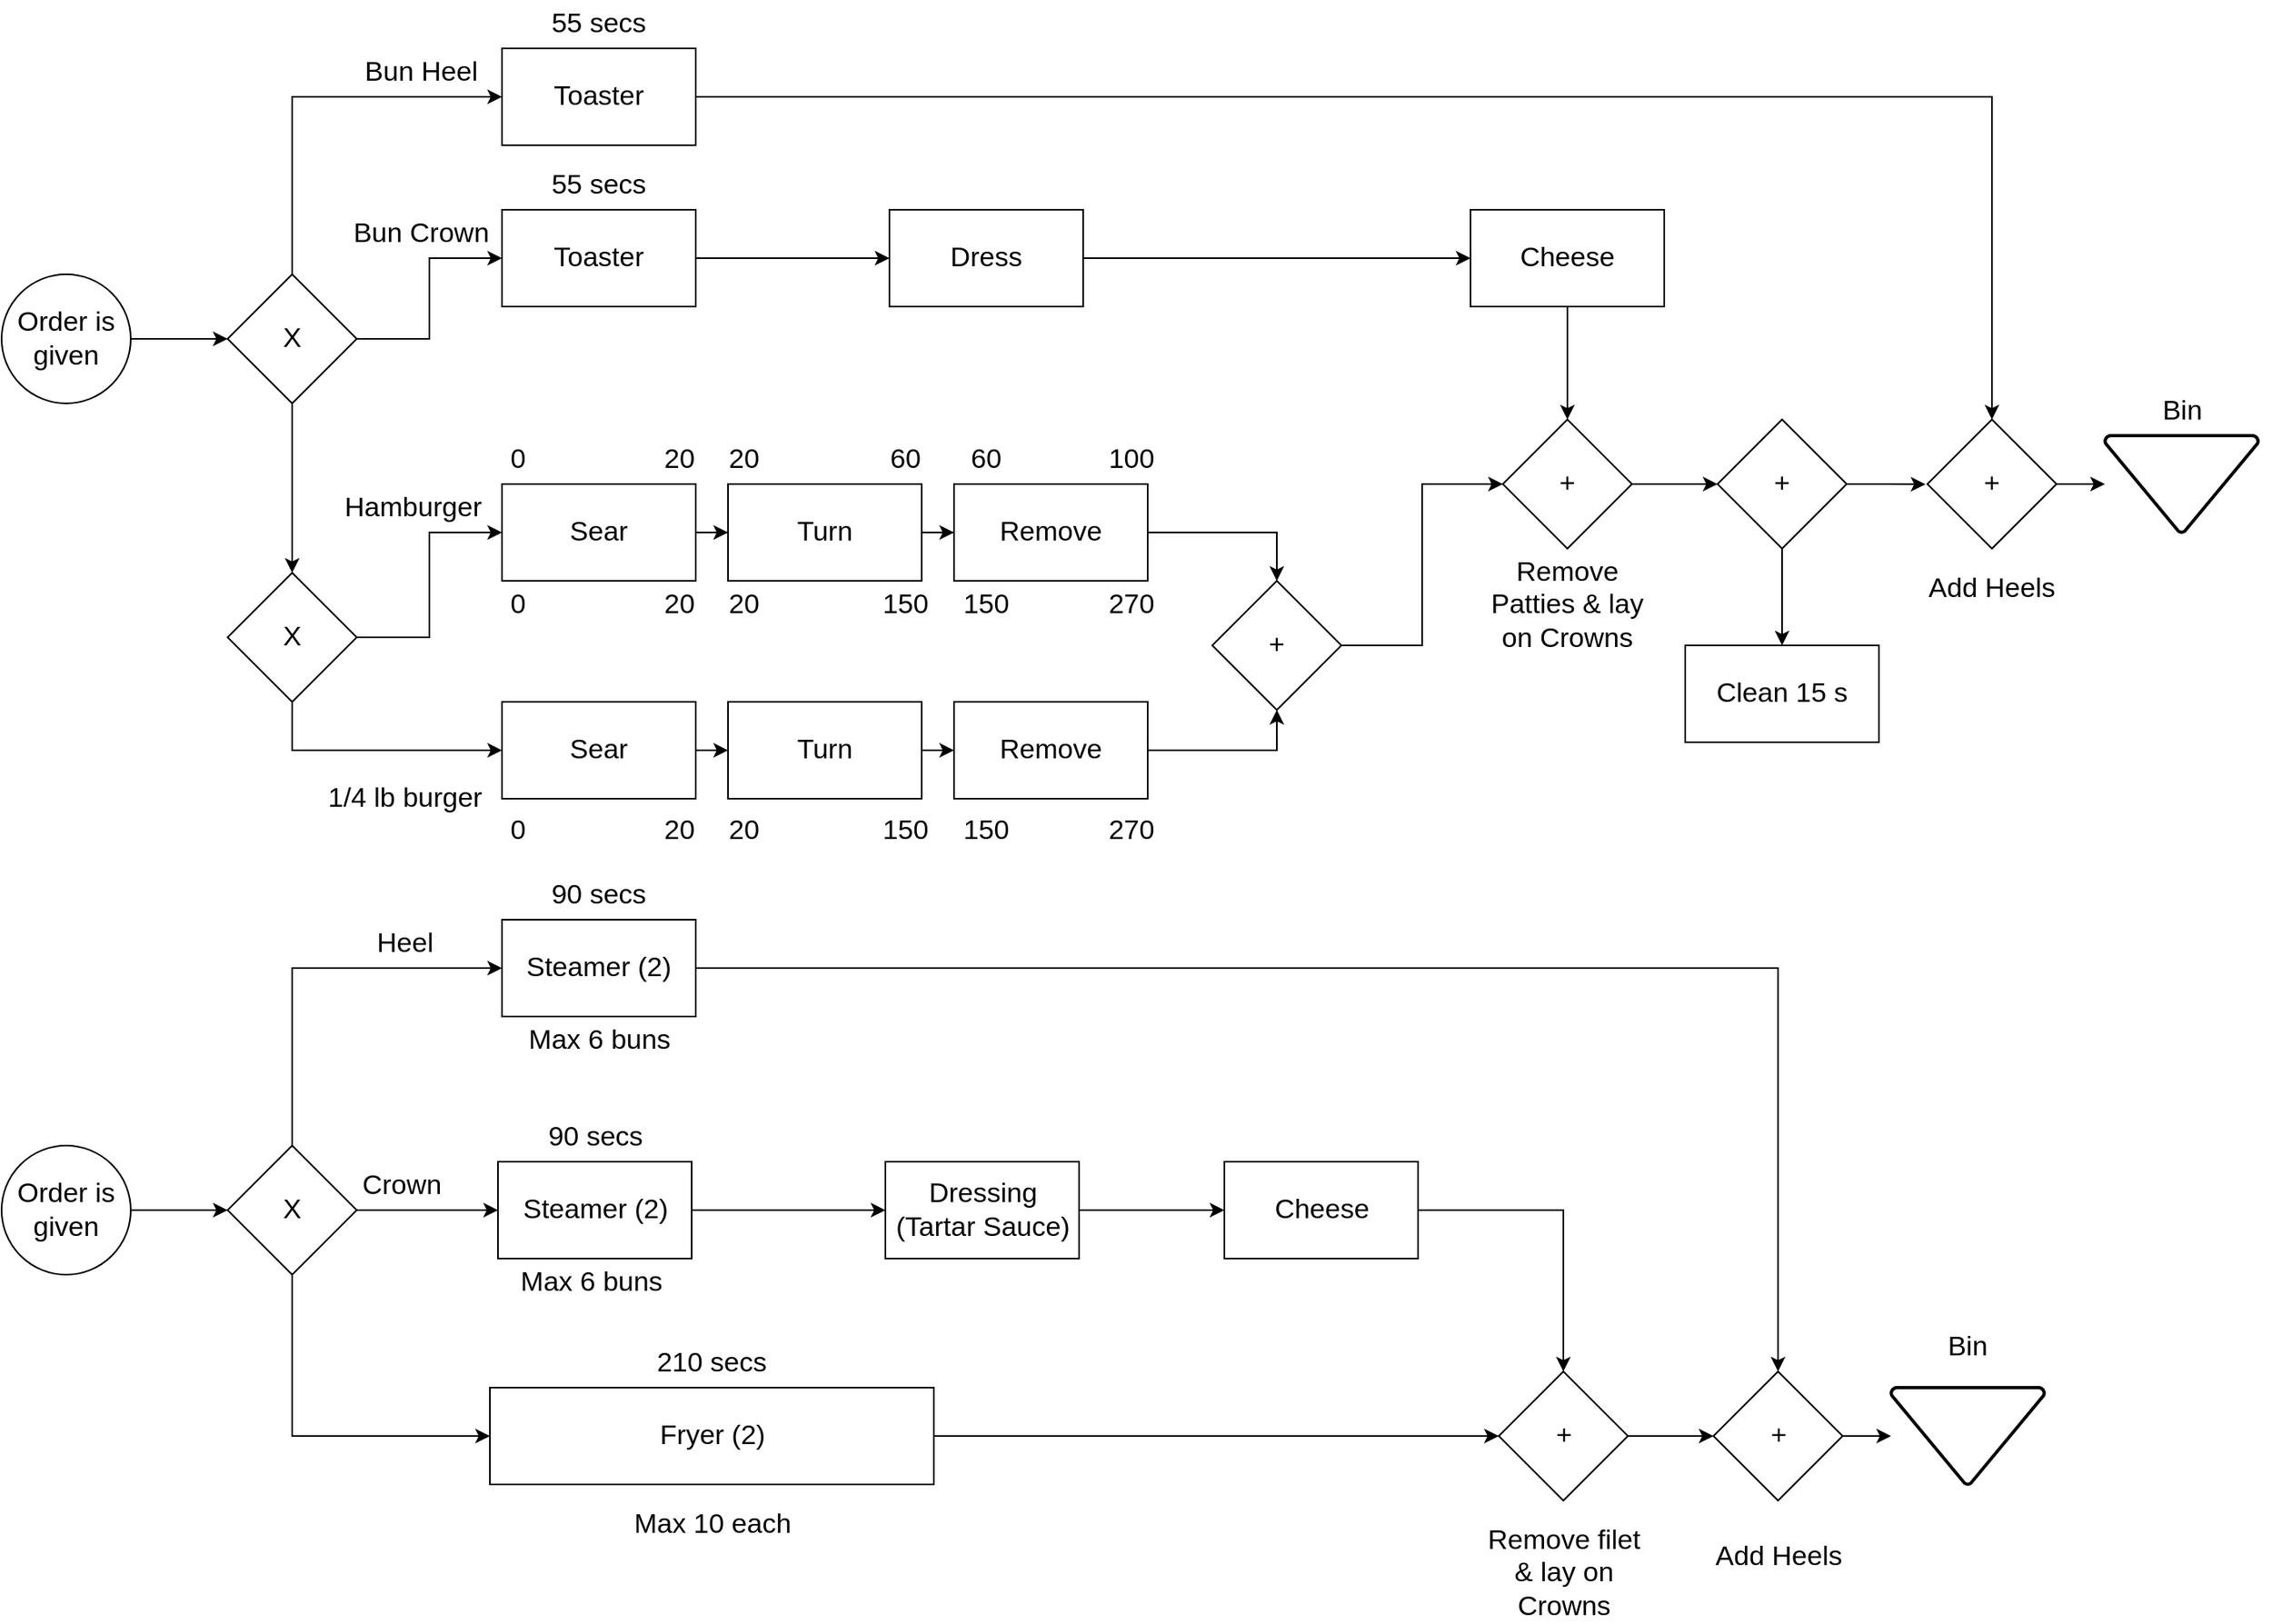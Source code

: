 <mxfile version="20.6.0" type="github">
  <diagram id="QuyXBmPVxG1DyAZPm5KU" name="Page-1">
    <mxGraphModel dx="2945" dy="1162" grid="1" gridSize="10" guides="1" tooltips="1" connect="1" arrows="1" fold="1" page="1" pageScale="1" pageWidth="827" pageHeight="1169" math="0" shadow="0">
      <root>
        <mxCell id="0" />
        <mxCell id="1" parent="0" />
        <mxCell id="g9eDpFnCgDd-yHnlJycP-6" style="edgeStyle=orthogonalEdgeStyle;rounded=0;orthogonalLoop=1;jettySize=auto;html=1;exitX=1;exitY=0.5;exitDx=0;exitDy=0;fontSize=17;" edge="1" parent="1" source="2_SI7y1LjzwciAayPrJ--1" target="2_SI7y1LjzwciAayPrJ--2">
          <mxGeometry relative="1" as="geometry" />
        </mxCell>
        <mxCell id="2_SI7y1LjzwciAayPrJ--1" value="Order is given" style="ellipse;whiteSpace=wrap;html=1;aspect=fixed;fontSize=17;" parent="1" vertex="1">
          <mxGeometry x="-60" y="300" width="80" height="80" as="geometry" />
        </mxCell>
        <mxCell id="g9eDpFnCgDd-yHnlJycP-7" style="edgeStyle=orthogonalEdgeStyle;rounded=0;orthogonalLoop=1;jettySize=auto;html=1;exitX=0.5;exitY=0;exitDx=0;exitDy=0;entryX=0;entryY=0.5;entryDx=0;entryDy=0;fontSize=17;" edge="1" parent="1" source="2_SI7y1LjzwciAayPrJ--2" target="2_SI7y1LjzwciAayPrJ--3">
          <mxGeometry relative="1" as="geometry" />
        </mxCell>
        <mxCell id="g9eDpFnCgDd-yHnlJycP-8" style="edgeStyle=orthogonalEdgeStyle;rounded=0;orthogonalLoop=1;jettySize=auto;html=1;exitX=1;exitY=0.5;exitDx=0;exitDy=0;entryX=0;entryY=0.5;entryDx=0;entryDy=0;fontSize=17;" edge="1" parent="1" source="2_SI7y1LjzwciAayPrJ--2" target="2_SI7y1LjzwciAayPrJ--4">
          <mxGeometry relative="1" as="geometry" />
        </mxCell>
        <mxCell id="g9eDpFnCgDd-yHnlJycP-67" style="edgeStyle=orthogonalEdgeStyle;rounded=0;orthogonalLoop=1;jettySize=auto;html=1;exitX=0.5;exitY=1;exitDx=0;exitDy=0;entryX=0.5;entryY=0;entryDx=0;entryDy=0;fontSize=17;" edge="1" parent="1" source="2_SI7y1LjzwciAayPrJ--2" target="g9eDpFnCgDd-yHnlJycP-66">
          <mxGeometry relative="1" as="geometry" />
        </mxCell>
        <mxCell id="2_SI7y1LjzwciAayPrJ--2" value="X" style="rhombus;whiteSpace=wrap;html=1;fontSize=17;" parent="1" vertex="1">
          <mxGeometry x="80" y="300" width="80" height="80" as="geometry" />
        </mxCell>
        <mxCell id="g9eDpFnCgDd-yHnlJycP-27" style="edgeStyle=orthogonalEdgeStyle;rounded=0;orthogonalLoop=1;jettySize=auto;html=1;exitX=1;exitY=0.5;exitDx=0;exitDy=0;entryX=0.5;entryY=0;entryDx=0;entryDy=0;fontSize=17;" edge="1" parent="1" source="2_SI7y1LjzwciAayPrJ--3" target="g9eDpFnCgDd-yHnlJycP-28">
          <mxGeometry relative="1" as="geometry" />
        </mxCell>
        <mxCell id="2_SI7y1LjzwciAayPrJ--3" value="Toaster" style="rounded=0;whiteSpace=wrap;html=1;fontSize=17;" parent="1" vertex="1">
          <mxGeometry x="250" y="160" width="120" height="60" as="geometry" />
        </mxCell>
        <mxCell id="g9eDpFnCgDd-yHnlJycP-22" style="edgeStyle=orthogonalEdgeStyle;rounded=0;orthogonalLoop=1;jettySize=auto;html=1;exitX=1;exitY=0.5;exitDx=0;exitDy=0;entryX=0;entryY=0.5;entryDx=0;entryDy=0;fontSize=17;" edge="1" parent="1" source="2_SI7y1LjzwciAayPrJ--4" target="2_SI7y1LjzwciAayPrJ--6">
          <mxGeometry relative="1" as="geometry" />
        </mxCell>
        <mxCell id="2_SI7y1LjzwciAayPrJ--4" value="Toaster" style="rounded=0;whiteSpace=wrap;html=1;fontSize=17;" parent="1" vertex="1">
          <mxGeometry x="250" y="260" width="120" height="60" as="geometry" />
        </mxCell>
        <mxCell id="g9eDpFnCgDd-yHnlJycP-16" style="edgeStyle=orthogonalEdgeStyle;rounded=0;orthogonalLoop=1;jettySize=auto;html=1;exitX=1;exitY=0.5;exitDx=0;exitDy=0;fontSize=17;" edge="1" parent="1" source="2_SI7y1LjzwciAayPrJ--5" target="g9eDpFnCgDd-yHnlJycP-1">
          <mxGeometry relative="1" as="geometry" />
        </mxCell>
        <mxCell id="2_SI7y1LjzwciAayPrJ--5" value="Sear" style="rounded=0;whiteSpace=wrap;html=1;fontSize=17;" parent="1" vertex="1">
          <mxGeometry x="250" y="430" width="120" height="60" as="geometry" />
        </mxCell>
        <mxCell id="g9eDpFnCgDd-yHnlJycP-23" style="edgeStyle=orthogonalEdgeStyle;rounded=0;orthogonalLoop=1;jettySize=auto;html=1;exitX=1;exitY=0.5;exitDx=0;exitDy=0;entryX=0;entryY=0.5;entryDx=0;entryDy=0;fontSize=17;" edge="1" parent="1" source="2_SI7y1LjzwciAayPrJ--6" target="g9eDpFnCgDd-yHnlJycP-20">
          <mxGeometry relative="1" as="geometry" />
        </mxCell>
        <mxCell id="2_SI7y1LjzwciAayPrJ--6" value="Dress" style="rounded=0;whiteSpace=wrap;html=1;fontSize=17;" parent="1" vertex="1">
          <mxGeometry x="490" y="260" width="120" height="60" as="geometry" />
        </mxCell>
        <mxCell id="2_SI7y1LjzwciAayPrJ--7" value="Clean 15 s" style="rounded=0;whiteSpace=wrap;html=1;fontSize=17;" parent="1" vertex="1">
          <mxGeometry x="983" y="530" width="120" height="60" as="geometry" />
        </mxCell>
        <mxCell id="g9eDpFnCgDd-yHnlJycP-24" style="edgeStyle=orthogonalEdgeStyle;rounded=0;orthogonalLoop=1;jettySize=auto;html=1;exitX=1;exitY=0.5;exitDx=0;exitDy=0;entryX=0;entryY=0.5;entryDx=0;entryDy=0;fontSize=17;" edge="1" parent="1" source="2_SI7y1LjzwciAayPrJ--9" target="g9eDpFnCgDd-yHnlJycP-4">
          <mxGeometry relative="1" as="geometry" />
        </mxCell>
        <mxCell id="g9eDpFnCgDd-yHnlJycP-25" style="edgeStyle=orthogonalEdgeStyle;rounded=0;orthogonalLoop=1;jettySize=auto;html=1;exitX=0.5;exitY=1;exitDx=0;exitDy=0;entryX=0.5;entryY=0;entryDx=0;entryDy=0;fontSize=17;" edge="1" parent="1" source="g9eDpFnCgDd-yHnlJycP-4" target="2_SI7y1LjzwciAayPrJ--7">
          <mxGeometry relative="1" as="geometry" />
        </mxCell>
        <mxCell id="2_SI7y1LjzwciAayPrJ--9" value="+" style="rhombus;whiteSpace=wrap;html=1;fontSize=17;" parent="1" vertex="1">
          <mxGeometry x="870" y="390" width="80" height="80" as="geometry" />
        </mxCell>
        <mxCell id="g9eDpFnCgDd-yHnlJycP-17" style="edgeStyle=orthogonalEdgeStyle;rounded=0;orthogonalLoop=1;jettySize=auto;html=1;exitX=1;exitY=0.5;exitDx=0;exitDy=0;fontSize=17;" edge="1" parent="1" source="g9eDpFnCgDd-yHnlJycP-1" target="g9eDpFnCgDd-yHnlJycP-2">
          <mxGeometry relative="1" as="geometry" />
        </mxCell>
        <mxCell id="g9eDpFnCgDd-yHnlJycP-1" value="Turn" style="rounded=0;whiteSpace=wrap;html=1;fontSize=17;" vertex="1" parent="1">
          <mxGeometry x="390" y="430" width="120" height="60" as="geometry" />
        </mxCell>
        <mxCell id="g9eDpFnCgDd-yHnlJycP-52" style="edgeStyle=orthogonalEdgeStyle;rounded=0;orthogonalLoop=1;jettySize=auto;html=1;exitX=1;exitY=0.5;exitDx=0;exitDy=0;entryX=0.5;entryY=0;entryDx=0;entryDy=0;fontSize=17;" edge="1" parent="1" source="g9eDpFnCgDd-yHnlJycP-2" target="g9eDpFnCgDd-yHnlJycP-74">
          <mxGeometry relative="1" as="geometry" />
        </mxCell>
        <mxCell id="g9eDpFnCgDd-yHnlJycP-2" value="Remove" style="rounded=0;whiteSpace=wrap;html=1;fontSize=17;" vertex="1" parent="1">
          <mxGeometry x="530" y="430" width="120" height="60" as="geometry" />
        </mxCell>
        <mxCell id="g9eDpFnCgDd-yHnlJycP-30" style="edgeStyle=orthogonalEdgeStyle;rounded=0;orthogonalLoop=1;jettySize=auto;html=1;exitX=1;exitY=0.5;exitDx=0;exitDy=0;entryX=-0.015;entryY=0.502;entryDx=0;entryDy=0;entryPerimeter=0;fontSize=17;" edge="1" parent="1" source="g9eDpFnCgDd-yHnlJycP-4" target="g9eDpFnCgDd-yHnlJycP-28">
          <mxGeometry relative="1" as="geometry" />
        </mxCell>
        <mxCell id="g9eDpFnCgDd-yHnlJycP-4" value="+" style="rhombus;whiteSpace=wrap;html=1;fontSize=17;" vertex="1" parent="1">
          <mxGeometry x="1003" y="390" width="80" height="80" as="geometry" />
        </mxCell>
        <mxCell id="g9eDpFnCgDd-yHnlJycP-5" value="" style="strokeWidth=2;html=1;shape=mxgraph.flowchart.merge_or_storage;whiteSpace=wrap;fontSize=17;" vertex="1" parent="1">
          <mxGeometry x="1243" y="400" width="95" height="60" as="geometry" />
        </mxCell>
        <mxCell id="g9eDpFnCgDd-yHnlJycP-9" style="edgeStyle=orthogonalEdgeStyle;rounded=0;orthogonalLoop=1;jettySize=auto;html=1;exitX=0.5;exitY=1;exitDx=0;exitDy=0;fontSize=17;" edge="1" parent="1" source="2_SI7y1LjzwciAayPrJ--2" target="2_SI7y1LjzwciAayPrJ--2">
          <mxGeometry relative="1" as="geometry" />
        </mxCell>
        <mxCell id="g9eDpFnCgDd-yHnlJycP-21" style="edgeStyle=orthogonalEdgeStyle;rounded=0;orthogonalLoop=1;jettySize=auto;html=1;exitX=0.5;exitY=1;exitDx=0;exitDy=0;entryX=0.5;entryY=0;entryDx=0;entryDy=0;fontSize=17;" edge="1" parent="1" source="g9eDpFnCgDd-yHnlJycP-20" target="2_SI7y1LjzwciAayPrJ--9">
          <mxGeometry relative="1" as="geometry" />
        </mxCell>
        <mxCell id="g9eDpFnCgDd-yHnlJycP-20" value="Cheese" style="rounded=0;whiteSpace=wrap;html=1;fontSize=17;" vertex="1" parent="1">
          <mxGeometry x="850" y="260" width="120" height="60" as="geometry" />
        </mxCell>
        <mxCell id="g9eDpFnCgDd-yHnlJycP-31" style="edgeStyle=orthogonalEdgeStyle;rounded=0;orthogonalLoop=1;jettySize=auto;html=1;exitX=1;exitY=0.5;exitDx=0;exitDy=0;fontSize=17;" edge="1" parent="1" source="g9eDpFnCgDd-yHnlJycP-28" target="g9eDpFnCgDd-yHnlJycP-5">
          <mxGeometry relative="1" as="geometry" />
        </mxCell>
        <mxCell id="g9eDpFnCgDd-yHnlJycP-28" value="+" style="rhombus;whiteSpace=wrap;html=1;fontSize=17;" vertex="1" parent="1">
          <mxGeometry x="1133" y="390" width="80" height="80" as="geometry" />
        </mxCell>
        <mxCell id="g9eDpFnCgDd-yHnlJycP-32" value="Bun Heel" style="text;html=1;strokeColor=none;fillColor=none;align=center;verticalAlign=middle;whiteSpace=wrap;rounded=0;fontSize=17;" vertex="1" parent="1">
          <mxGeometry x="160" y="160" width="80" height="30" as="geometry" />
        </mxCell>
        <mxCell id="g9eDpFnCgDd-yHnlJycP-33" value="Bun Crown" style="text;html=1;strokeColor=none;fillColor=none;align=center;verticalAlign=middle;whiteSpace=wrap;rounded=0;fontSize=17;" vertex="1" parent="1">
          <mxGeometry x="155" y="260" width="90" height="30" as="geometry" />
        </mxCell>
        <mxCell id="g9eDpFnCgDd-yHnlJycP-34" value="Hamburger" style="text;html=1;strokeColor=none;fillColor=none;align=center;verticalAlign=middle;whiteSpace=wrap;rounded=0;fontSize=17;" vertex="1" parent="1">
          <mxGeometry x="140" y="430" width="110" height="30" as="geometry" />
        </mxCell>
        <mxCell id="g9eDpFnCgDd-yHnlJycP-38" value="0" style="text;html=1;strokeColor=none;fillColor=none;align=center;verticalAlign=middle;whiteSpace=wrap;rounded=0;fontSize=17;" vertex="1" parent="1">
          <mxGeometry x="230" y="400" width="60" height="30" as="geometry" />
        </mxCell>
        <mxCell id="g9eDpFnCgDd-yHnlJycP-39" value="20" style="text;html=1;strokeColor=none;fillColor=none;align=center;verticalAlign=middle;whiteSpace=wrap;rounded=0;fontSize=17;" vertex="1" parent="1">
          <mxGeometry x="330" y="400" width="60" height="30" as="geometry" />
        </mxCell>
        <mxCell id="g9eDpFnCgDd-yHnlJycP-40" value="20" style="text;html=1;strokeColor=none;fillColor=none;align=center;verticalAlign=middle;whiteSpace=wrap;rounded=0;fontSize=17;" vertex="1" parent="1">
          <mxGeometry x="370" y="400" width="60" height="30" as="geometry" />
        </mxCell>
        <mxCell id="g9eDpFnCgDd-yHnlJycP-41" value="60" style="text;html=1;strokeColor=none;fillColor=none;align=center;verticalAlign=middle;whiteSpace=wrap;rounded=0;fontSize=17;" vertex="1" parent="1">
          <mxGeometry x="470" y="400" width="60" height="30" as="geometry" />
        </mxCell>
        <mxCell id="g9eDpFnCgDd-yHnlJycP-42" value="100" style="text;html=1;strokeColor=none;fillColor=none;align=center;verticalAlign=middle;whiteSpace=wrap;rounded=0;fontSize=17;" vertex="1" parent="1">
          <mxGeometry x="610" y="400" width="60" height="30" as="geometry" />
        </mxCell>
        <mxCell id="g9eDpFnCgDd-yHnlJycP-43" value="60" style="text;html=1;strokeColor=none;fillColor=none;align=center;verticalAlign=middle;whiteSpace=wrap;rounded=0;fontSize=17;" vertex="1" parent="1">
          <mxGeometry x="520" y="400" width="60" height="30" as="geometry" />
        </mxCell>
        <mxCell id="g9eDpFnCgDd-yHnlJycP-44" value="0" style="text;html=1;strokeColor=none;fillColor=none;align=center;verticalAlign=middle;whiteSpace=wrap;rounded=0;fontSize=17;" vertex="1" parent="1">
          <mxGeometry x="230" y="490" width="60" height="30" as="geometry" />
        </mxCell>
        <mxCell id="g9eDpFnCgDd-yHnlJycP-45" value="20" style="text;html=1;strokeColor=none;fillColor=none;align=center;verticalAlign=middle;whiteSpace=wrap;rounded=0;fontSize=17;" vertex="1" parent="1">
          <mxGeometry x="330" y="490" width="60" height="30" as="geometry" />
        </mxCell>
        <mxCell id="g9eDpFnCgDd-yHnlJycP-46" value="20" style="text;html=1;strokeColor=none;fillColor=none;align=center;verticalAlign=middle;whiteSpace=wrap;rounded=0;fontSize=17;" vertex="1" parent="1">
          <mxGeometry x="370" y="490" width="60" height="30" as="geometry" />
        </mxCell>
        <mxCell id="g9eDpFnCgDd-yHnlJycP-47" value="150" style="text;html=1;strokeColor=none;fillColor=none;align=center;verticalAlign=middle;whiteSpace=wrap;rounded=0;fontSize=17;" vertex="1" parent="1">
          <mxGeometry x="470" y="490" width="60" height="30" as="geometry" />
        </mxCell>
        <mxCell id="g9eDpFnCgDd-yHnlJycP-48" value="150" style="text;html=1;strokeColor=none;fillColor=none;align=center;verticalAlign=middle;whiteSpace=wrap;rounded=0;fontSize=17;" vertex="1" parent="1">
          <mxGeometry x="520" y="490" width="60" height="30" as="geometry" />
        </mxCell>
        <mxCell id="g9eDpFnCgDd-yHnlJycP-49" value="270" style="text;html=1;strokeColor=none;fillColor=none;align=center;verticalAlign=middle;whiteSpace=wrap;rounded=0;fontSize=17;" vertex="1" parent="1">
          <mxGeometry x="610" y="490" width="60" height="30" as="geometry" />
        </mxCell>
        <mxCell id="g9eDpFnCgDd-yHnlJycP-50" value="Remove Patties &amp;amp; lay on Crowns" style="text;html=1;strokeColor=none;fillColor=none;align=center;verticalAlign=middle;whiteSpace=wrap;rounded=0;fontSize=17;" vertex="1" parent="1">
          <mxGeometry x="855" y="490" width="110" height="30" as="geometry" />
        </mxCell>
        <mxCell id="g9eDpFnCgDd-yHnlJycP-53" value="Bin" style="text;html=1;strokeColor=none;fillColor=none;align=center;verticalAlign=middle;whiteSpace=wrap;rounded=0;fontSize=17;" vertex="1" parent="1">
          <mxGeometry x="1235.5" y="370" width="110" height="30" as="geometry" />
        </mxCell>
        <mxCell id="g9eDpFnCgDd-yHnlJycP-54" value="55 secs" style="text;html=1;strokeColor=none;fillColor=none;align=center;verticalAlign=middle;whiteSpace=wrap;rounded=0;fontSize=17;" vertex="1" parent="1">
          <mxGeometry x="265" y="130" width="90" height="30" as="geometry" />
        </mxCell>
        <mxCell id="g9eDpFnCgDd-yHnlJycP-55" value="55 secs" style="text;html=1;strokeColor=none;fillColor=none;align=center;verticalAlign=middle;whiteSpace=wrap;rounded=0;fontSize=17;" vertex="1" parent="1">
          <mxGeometry x="270" y="230" width="80" height="30" as="geometry" />
        </mxCell>
        <mxCell id="g9eDpFnCgDd-yHnlJycP-56" value="1/4 lb burger" style="text;html=1;strokeColor=none;fillColor=none;align=center;verticalAlign=middle;whiteSpace=wrap;rounded=0;fontSize=17;" vertex="1" parent="1">
          <mxGeometry x="140" y="610" width="100" height="30" as="geometry" />
        </mxCell>
        <mxCell id="g9eDpFnCgDd-yHnlJycP-57" value="0" style="text;html=1;strokeColor=none;fillColor=none;align=center;verticalAlign=middle;whiteSpace=wrap;rounded=0;fontSize=17;" vertex="1" parent="1">
          <mxGeometry x="230" y="630" width="60" height="30" as="geometry" />
        </mxCell>
        <mxCell id="g9eDpFnCgDd-yHnlJycP-58" value="20" style="text;html=1;strokeColor=none;fillColor=none;align=center;verticalAlign=middle;whiteSpace=wrap;rounded=0;fontSize=17;" vertex="1" parent="1">
          <mxGeometry x="330" y="630" width="60" height="30" as="geometry" />
        </mxCell>
        <mxCell id="g9eDpFnCgDd-yHnlJycP-59" value="20" style="text;html=1;strokeColor=none;fillColor=none;align=center;verticalAlign=middle;whiteSpace=wrap;rounded=0;fontSize=17;" vertex="1" parent="1">
          <mxGeometry x="370" y="630" width="60" height="30" as="geometry" />
        </mxCell>
        <mxCell id="g9eDpFnCgDd-yHnlJycP-60" value="150" style="text;html=1;strokeColor=none;fillColor=none;align=center;verticalAlign=middle;whiteSpace=wrap;rounded=0;fontSize=17;" vertex="1" parent="1">
          <mxGeometry x="470" y="630" width="60" height="30" as="geometry" />
        </mxCell>
        <mxCell id="g9eDpFnCgDd-yHnlJycP-61" value="150" style="text;html=1;strokeColor=none;fillColor=none;align=center;verticalAlign=middle;whiteSpace=wrap;rounded=0;fontSize=17;" vertex="1" parent="1">
          <mxGeometry x="520" y="630" width="60" height="30" as="geometry" />
        </mxCell>
        <mxCell id="g9eDpFnCgDd-yHnlJycP-62" value="270" style="text;html=1;strokeColor=none;fillColor=none;align=center;verticalAlign=middle;whiteSpace=wrap;rounded=0;fontSize=17;" vertex="1" parent="1">
          <mxGeometry x="610" y="630" width="60" height="30" as="geometry" />
        </mxCell>
        <mxCell id="g9eDpFnCgDd-yHnlJycP-70" style="edgeStyle=orthogonalEdgeStyle;rounded=0;orthogonalLoop=1;jettySize=auto;html=1;exitX=1;exitY=0.5;exitDx=0;exitDy=0;entryX=0;entryY=0.5;entryDx=0;entryDy=0;fontSize=17;" edge="1" parent="1" source="g9eDpFnCgDd-yHnlJycP-63" target="g9eDpFnCgDd-yHnlJycP-64">
          <mxGeometry relative="1" as="geometry" />
        </mxCell>
        <mxCell id="g9eDpFnCgDd-yHnlJycP-63" value="Sear" style="rounded=0;whiteSpace=wrap;html=1;fontSize=17;" vertex="1" parent="1">
          <mxGeometry x="250" y="565" width="120" height="60" as="geometry" />
        </mxCell>
        <mxCell id="g9eDpFnCgDd-yHnlJycP-71" style="edgeStyle=orthogonalEdgeStyle;rounded=0;orthogonalLoop=1;jettySize=auto;html=1;exitX=1;exitY=0.5;exitDx=0;exitDy=0;entryX=0;entryY=0.5;entryDx=0;entryDy=0;fontSize=17;" edge="1" parent="1" source="g9eDpFnCgDd-yHnlJycP-64" target="g9eDpFnCgDd-yHnlJycP-65">
          <mxGeometry relative="1" as="geometry" />
        </mxCell>
        <mxCell id="g9eDpFnCgDd-yHnlJycP-64" value="Turn" style="rounded=0;whiteSpace=wrap;html=1;fontSize=17;" vertex="1" parent="1">
          <mxGeometry x="390" y="565" width="120" height="60" as="geometry" />
        </mxCell>
        <mxCell id="g9eDpFnCgDd-yHnlJycP-75" style="edgeStyle=orthogonalEdgeStyle;rounded=0;orthogonalLoop=1;jettySize=auto;html=1;exitX=1;exitY=0.5;exitDx=0;exitDy=0;entryX=0.5;entryY=1;entryDx=0;entryDy=0;fontSize=17;" edge="1" parent="1" source="g9eDpFnCgDd-yHnlJycP-65" target="g9eDpFnCgDd-yHnlJycP-74">
          <mxGeometry relative="1" as="geometry" />
        </mxCell>
        <mxCell id="g9eDpFnCgDd-yHnlJycP-65" value="Remove" style="rounded=0;whiteSpace=wrap;html=1;fontSize=17;" vertex="1" parent="1">
          <mxGeometry x="530" y="565" width="120" height="60" as="geometry" />
        </mxCell>
        <mxCell id="g9eDpFnCgDd-yHnlJycP-68" style="edgeStyle=orthogonalEdgeStyle;rounded=0;orthogonalLoop=1;jettySize=auto;html=1;exitX=1;exitY=0.5;exitDx=0;exitDy=0;entryX=0;entryY=0.5;entryDx=0;entryDy=0;fontSize=17;" edge="1" parent="1" source="g9eDpFnCgDd-yHnlJycP-66" target="2_SI7y1LjzwciAayPrJ--5">
          <mxGeometry relative="1" as="geometry" />
        </mxCell>
        <mxCell id="g9eDpFnCgDd-yHnlJycP-69" style="edgeStyle=orthogonalEdgeStyle;rounded=0;orthogonalLoop=1;jettySize=auto;html=1;exitX=0.5;exitY=1;exitDx=0;exitDy=0;entryX=0;entryY=0.5;entryDx=0;entryDy=0;fontSize=17;" edge="1" parent="1" source="g9eDpFnCgDd-yHnlJycP-66" target="g9eDpFnCgDd-yHnlJycP-63">
          <mxGeometry relative="1" as="geometry" />
        </mxCell>
        <mxCell id="g9eDpFnCgDd-yHnlJycP-66" value="X" style="rhombus;whiteSpace=wrap;html=1;fontSize=17;" vertex="1" parent="1">
          <mxGeometry x="80" y="485" width="80" height="80" as="geometry" />
        </mxCell>
        <mxCell id="g9eDpFnCgDd-yHnlJycP-76" style="edgeStyle=orthogonalEdgeStyle;rounded=0;orthogonalLoop=1;jettySize=auto;html=1;exitX=1;exitY=0.5;exitDx=0;exitDy=0;entryX=0;entryY=0.5;entryDx=0;entryDy=0;fontSize=17;" edge="1" parent="1" source="g9eDpFnCgDd-yHnlJycP-74" target="2_SI7y1LjzwciAayPrJ--9">
          <mxGeometry relative="1" as="geometry" />
        </mxCell>
        <mxCell id="g9eDpFnCgDd-yHnlJycP-74" value="+" style="rhombus;whiteSpace=wrap;html=1;fontSize=17;" vertex="1" parent="1">
          <mxGeometry x="690" y="490" width="80" height="80" as="geometry" />
        </mxCell>
        <mxCell id="g9eDpFnCgDd-yHnlJycP-80" value="Add Heels" style="text;html=1;strokeColor=none;fillColor=none;align=center;verticalAlign=middle;whiteSpace=wrap;rounded=0;fontSize=17;" vertex="1" parent="1">
          <mxGeometry x="1118" y="480" width="110" height="30" as="geometry" />
        </mxCell>
        <mxCell id="g9eDpFnCgDd-yHnlJycP-91" style="edgeStyle=orthogonalEdgeStyle;rounded=0;orthogonalLoop=1;jettySize=auto;html=1;exitX=1;exitY=0.5;exitDx=0;exitDy=0;entryX=0;entryY=0.5;entryDx=0;entryDy=0;fontSize=17;" edge="1" parent="1" source="g9eDpFnCgDd-yHnlJycP-81" target="g9eDpFnCgDd-yHnlJycP-82">
          <mxGeometry relative="1" as="geometry" />
        </mxCell>
        <mxCell id="g9eDpFnCgDd-yHnlJycP-81" value="Order is given" style="ellipse;whiteSpace=wrap;html=1;aspect=fixed;fontSize=17;" vertex="1" parent="1">
          <mxGeometry x="-60" y="840" width="80" height="80" as="geometry" />
        </mxCell>
        <mxCell id="g9eDpFnCgDd-yHnlJycP-92" style="edgeStyle=orthogonalEdgeStyle;rounded=0;orthogonalLoop=1;jettySize=auto;html=1;exitX=0.5;exitY=0;exitDx=0;exitDy=0;entryX=0;entryY=0.5;entryDx=0;entryDy=0;fontSize=17;" edge="1" parent="1" source="g9eDpFnCgDd-yHnlJycP-82" target="g9eDpFnCgDd-yHnlJycP-84">
          <mxGeometry relative="1" as="geometry" />
        </mxCell>
        <mxCell id="g9eDpFnCgDd-yHnlJycP-93" style="edgeStyle=orthogonalEdgeStyle;rounded=0;orthogonalLoop=1;jettySize=auto;html=1;exitX=1;exitY=0.5;exitDx=0;exitDy=0;entryX=0;entryY=0.5;entryDx=0;entryDy=0;fontSize=17;" edge="1" parent="1" source="g9eDpFnCgDd-yHnlJycP-82" target="g9eDpFnCgDd-yHnlJycP-83">
          <mxGeometry relative="1" as="geometry" />
        </mxCell>
        <mxCell id="g9eDpFnCgDd-yHnlJycP-94" style="edgeStyle=orthogonalEdgeStyle;rounded=0;orthogonalLoop=1;jettySize=auto;html=1;exitX=0.5;exitY=1;exitDx=0;exitDy=0;entryX=0;entryY=0.5;entryDx=0;entryDy=0;fontSize=17;" edge="1" parent="1" source="g9eDpFnCgDd-yHnlJycP-82" target="g9eDpFnCgDd-yHnlJycP-90">
          <mxGeometry relative="1" as="geometry" />
        </mxCell>
        <mxCell id="g9eDpFnCgDd-yHnlJycP-82" value="X" style="rhombus;whiteSpace=wrap;html=1;fontSize=17;" vertex="1" parent="1">
          <mxGeometry x="80" y="840" width="80" height="80" as="geometry" />
        </mxCell>
        <mxCell id="g9eDpFnCgDd-yHnlJycP-95" style="edgeStyle=orthogonalEdgeStyle;rounded=0;orthogonalLoop=1;jettySize=auto;html=1;exitX=1;exitY=0.5;exitDx=0;exitDy=0;entryX=0;entryY=0.5;entryDx=0;entryDy=0;fontSize=17;" edge="1" parent="1" source="g9eDpFnCgDd-yHnlJycP-83" target="g9eDpFnCgDd-yHnlJycP-85">
          <mxGeometry relative="1" as="geometry" />
        </mxCell>
        <mxCell id="g9eDpFnCgDd-yHnlJycP-83" value="Steamer (2)" style="rounded=0;whiteSpace=wrap;html=1;fontSize=17;" vertex="1" parent="1">
          <mxGeometry x="247.5" y="850" width="120" height="60" as="geometry" />
        </mxCell>
        <mxCell id="g9eDpFnCgDd-yHnlJycP-98" style="edgeStyle=orthogonalEdgeStyle;rounded=0;orthogonalLoop=1;jettySize=auto;html=1;exitX=1;exitY=0.5;exitDx=0;exitDy=0;entryX=0.5;entryY=0;entryDx=0;entryDy=0;fontSize=17;" edge="1" parent="1" source="g9eDpFnCgDd-yHnlJycP-84" target="g9eDpFnCgDd-yHnlJycP-88">
          <mxGeometry relative="1" as="geometry" />
        </mxCell>
        <mxCell id="g9eDpFnCgDd-yHnlJycP-84" value="Steamer (2)" style="rounded=0;whiteSpace=wrap;html=1;fontSize=17;" vertex="1" parent="1">
          <mxGeometry x="250" y="700" width="120" height="60" as="geometry" />
        </mxCell>
        <mxCell id="g9eDpFnCgDd-yHnlJycP-96" style="edgeStyle=orthogonalEdgeStyle;rounded=0;orthogonalLoop=1;jettySize=auto;html=1;exitX=1;exitY=0.5;exitDx=0;exitDy=0;entryX=0;entryY=0.5;entryDx=0;entryDy=0;fontSize=17;" edge="1" parent="1" source="g9eDpFnCgDd-yHnlJycP-85" target="g9eDpFnCgDd-yHnlJycP-86">
          <mxGeometry relative="1" as="geometry" />
        </mxCell>
        <mxCell id="g9eDpFnCgDd-yHnlJycP-85" value="Dressing (Tartar Sauce)" style="rounded=0;whiteSpace=wrap;html=1;fontSize=17;" vertex="1" parent="1">
          <mxGeometry x="487.5" y="850" width="120" height="60" as="geometry" />
        </mxCell>
        <mxCell id="g9eDpFnCgDd-yHnlJycP-97" style="edgeStyle=orthogonalEdgeStyle;rounded=0;orthogonalLoop=1;jettySize=auto;html=1;exitX=1;exitY=0.5;exitDx=0;exitDy=0;entryX=0.5;entryY=0;entryDx=0;entryDy=0;fontSize=17;" edge="1" parent="1" source="g9eDpFnCgDd-yHnlJycP-86" target="g9eDpFnCgDd-yHnlJycP-87">
          <mxGeometry relative="1" as="geometry" />
        </mxCell>
        <mxCell id="g9eDpFnCgDd-yHnlJycP-86" value="Cheese" style="rounded=0;whiteSpace=wrap;html=1;fontSize=17;" vertex="1" parent="1">
          <mxGeometry x="697.5" y="850" width="120" height="60" as="geometry" />
        </mxCell>
        <mxCell id="g9eDpFnCgDd-yHnlJycP-103" style="edgeStyle=orthogonalEdgeStyle;rounded=0;orthogonalLoop=1;jettySize=auto;html=1;exitX=1;exitY=0.5;exitDx=0;exitDy=0;entryX=0;entryY=0.5;entryDx=0;entryDy=0;fontSize=17;" edge="1" parent="1" source="g9eDpFnCgDd-yHnlJycP-87" target="g9eDpFnCgDd-yHnlJycP-88">
          <mxGeometry relative="1" as="geometry" />
        </mxCell>
        <mxCell id="g9eDpFnCgDd-yHnlJycP-87" value="+" style="rhombus;whiteSpace=wrap;html=1;fontSize=17;" vertex="1" parent="1">
          <mxGeometry x="867.5" y="980" width="80" height="80" as="geometry" />
        </mxCell>
        <mxCell id="g9eDpFnCgDd-yHnlJycP-99" style="edgeStyle=orthogonalEdgeStyle;rounded=0;orthogonalLoop=1;jettySize=auto;html=1;exitX=1;exitY=0.5;exitDx=0;exitDy=0;entryX=0;entryY=0.5;entryDx=0;entryDy=0;entryPerimeter=0;fontSize=17;" edge="1" parent="1" source="g9eDpFnCgDd-yHnlJycP-88" target="g9eDpFnCgDd-yHnlJycP-89">
          <mxGeometry relative="1" as="geometry" />
        </mxCell>
        <mxCell id="g9eDpFnCgDd-yHnlJycP-88" value="+" style="rhombus;whiteSpace=wrap;html=1;fontSize=17;" vertex="1" parent="1">
          <mxGeometry x="1000.5" y="980" width="80" height="80" as="geometry" />
        </mxCell>
        <mxCell id="g9eDpFnCgDd-yHnlJycP-89" value="" style="strokeWidth=2;html=1;shape=mxgraph.flowchart.merge_or_storage;whiteSpace=wrap;fontSize=17;" vertex="1" parent="1">
          <mxGeometry x="1110.5" y="990" width="95" height="60" as="geometry" />
        </mxCell>
        <mxCell id="g9eDpFnCgDd-yHnlJycP-100" style="edgeStyle=orthogonalEdgeStyle;rounded=0;orthogonalLoop=1;jettySize=auto;html=1;exitX=1;exitY=0.5;exitDx=0;exitDy=0;entryX=0;entryY=0.5;entryDx=0;entryDy=0;fontSize=17;" edge="1" parent="1" source="g9eDpFnCgDd-yHnlJycP-90" target="g9eDpFnCgDd-yHnlJycP-87">
          <mxGeometry relative="1" as="geometry" />
        </mxCell>
        <mxCell id="g9eDpFnCgDd-yHnlJycP-90" value="Fryer (2)" style="rounded=0;whiteSpace=wrap;html=1;fontSize=17;" vertex="1" parent="1">
          <mxGeometry x="242.5" y="990" width="275" height="60" as="geometry" />
        </mxCell>
        <mxCell id="g9eDpFnCgDd-yHnlJycP-104" value="Heel" style="text;html=1;strokeColor=none;fillColor=none;align=center;verticalAlign=middle;whiteSpace=wrap;rounded=0;fontSize=17;" vertex="1" parent="1">
          <mxGeometry x="150" y="700" width="80" height="30" as="geometry" />
        </mxCell>
        <mxCell id="g9eDpFnCgDd-yHnlJycP-105" value="Crown" style="text;html=1;strokeColor=none;fillColor=none;align=center;verticalAlign=middle;whiteSpace=wrap;rounded=0;fontSize=17;" vertex="1" parent="1">
          <mxGeometry x="142.5" y="850" width="90" height="30" as="geometry" />
        </mxCell>
        <mxCell id="g9eDpFnCgDd-yHnlJycP-106" value="90 secs" style="text;html=1;strokeColor=none;fillColor=none;align=center;verticalAlign=middle;whiteSpace=wrap;rounded=0;fontSize=17;" vertex="1" parent="1">
          <mxGeometry x="265" y="670" width="90" height="30" as="geometry" />
        </mxCell>
        <mxCell id="g9eDpFnCgDd-yHnlJycP-107" value="90 secs" style="text;html=1;strokeColor=none;fillColor=none;align=center;verticalAlign=middle;whiteSpace=wrap;rounded=0;fontSize=17;" vertex="1" parent="1">
          <mxGeometry x="267.5" y="820" width="80" height="30" as="geometry" />
        </mxCell>
        <mxCell id="g9eDpFnCgDd-yHnlJycP-108" value="Remove filet &amp;amp; lay on Crowns" style="text;html=1;strokeColor=none;fillColor=none;align=center;verticalAlign=middle;whiteSpace=wrap;rounded=0;fontSize=17;" vertex="1" parent="1">
          <mxGeometry x="852.5" y="1090" width="110" height="30" as="geometry" />
        </mxCell>
        <mxCell id="g9eDpFnCgDd-yHnlJycP-109" value="Add Heels" style="text;html=1;strokeColor=none;fillColor=none;align=center;verticalAlign=middle;whiteSpace=wrap;rounded=0;fontSize=17;" vertex="1" parent="1">
          <mxGeometry x="985.5" y="1080" width="110" height="30" as="geometry" />
        </mxCell>
        <mxCell id="g9eDpFnCgDd-yHnlJycP-110" value="Bin" style="text;html=1;strokeColor=none;fillColor=none;align=center;verticalAlign=middle;whiteSpace=wrap;rounded=0;fontSize=17;" vertex="1" parent="1">
          <mxGeometry x="1103" y="950" width="110" height="30" as="geometry" />
        </mxCell>
        <mxCell id="g9eDpFnCgDd-yHnlJycP-111" value="210 secs" style="text;html=1;strokeColor=none;fillColor=none;align=center;verticalAlign=middle;whiteSpace=wrap;rounded=0;fontSize=17;" vertex="1" parent="1">
          <mxGeometry x="340" y="960" width="80" height="30" as="geometry" />
        </mxCell>
        <mxCell id="g9eDpFnCgDd-yHnlJycP-112" value="Max 6 buns" style="text;html=1;strokeColor=none;fillColor=none;align=center;verticalAlign=middle;whiteSpace=wrap;rounded=0;fontSize=17;" vertex="1" parent="1">
          <mxGeometry x="252.5" y="760" width="115" height="30" as="geometry" />
        </mxCell>
        <mxCell id="g9eDpFnCgDd-yHnlJycP-113" value="Max 6 buns" style="text;html=1;strokeColor=none;fillColor=none;align=center;verticalAlign=middle;whiteSpace=wrap;rounded=0;fontSize=17;" vertex="1" parent="1">
          <mxGeometry x="247.5" y="910" width="115" height="30" as="geometry" />
        </mxCell>
        <mxCell id="g9eDpFnCgDd-yHnlJycP-114" value="Max 10 each" style="text;html=1;strokeColor=none;fillColor=none;align=center;verticalAlign=middle;whiteSpace=wrap;rounded=0;fontSize=17;" vertex="1" parent="1">
          <mxGeometry x="322.5" y="1060" width="115" height="30" as="geometry" />
        </mxCell>
      </root>
    </mxGraphModel>
  </diagram>
</mxfile>
